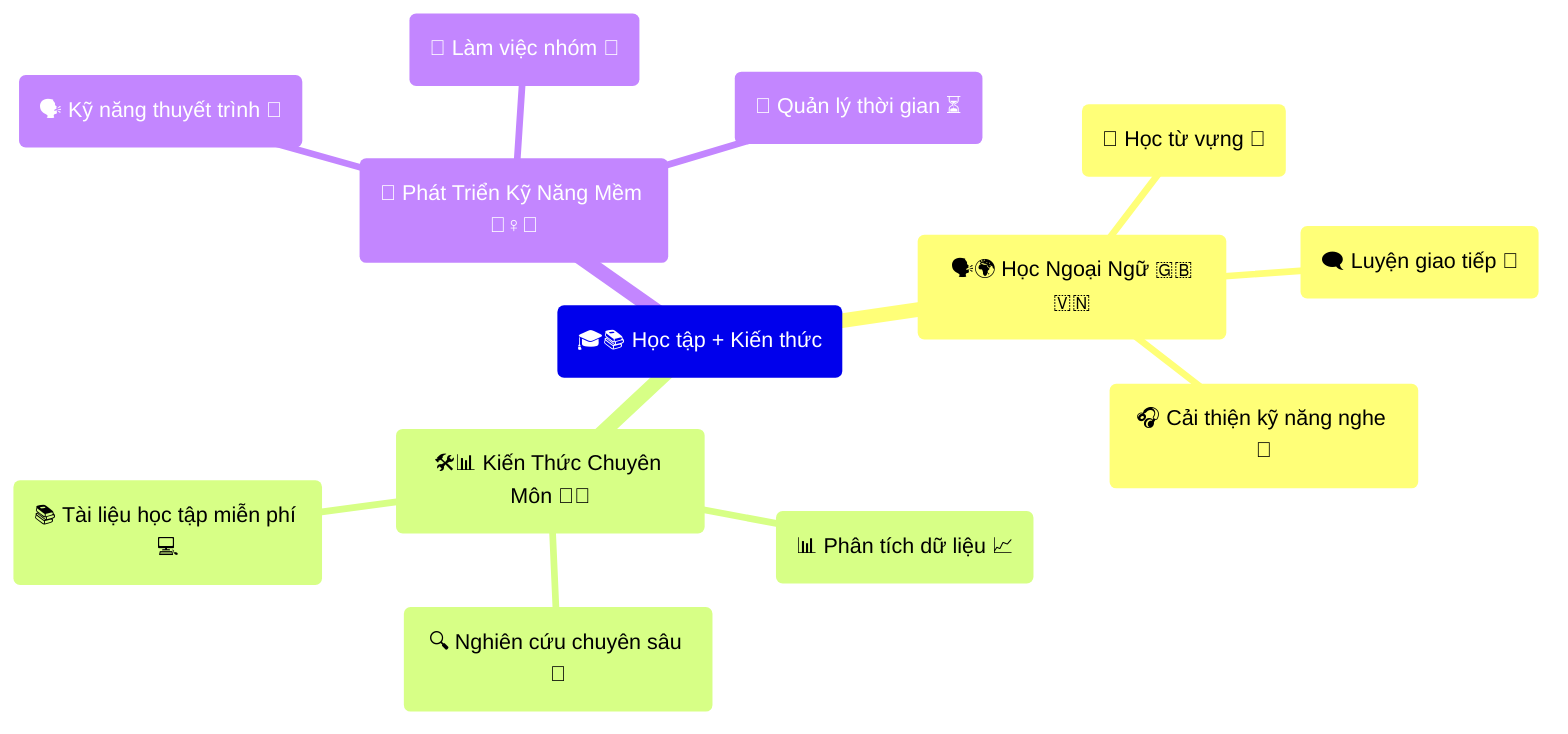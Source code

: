 mindmap
  root(🎓📚 Học tập + Kiến thức)
    subgoal1(🗣️🌍 Học Ngoại Ngữ 🇬🇧🇻🇳)
      subgoal1a(📖 Học từ vựng 📝)
      subgoal1b(🗨️ Luyện giao tiếp 💬)
      subgoal1c(🎧 Cải thiện kỹ năng nghe 🎵)
    subgoal2(🛠️📊 Kiến Thức Chuyên Môn 🧠📑)
      subgoal2a(📊 Phân tích dữ liệu 📈)
      subgoal2b(🔍 Nghiên cứu chuyên sâu 🧬)
      subgoal2c(📚 Tài liệu học tập miễn phí 💻)
    subgoal3(🧩 Phát Triển Kỹ Năng Mềm 🤹‍♀️✨)
      subgoal3a(🗣️ Kỹ năng thuyết trình 🎤)
      subgoal3b(🤝 Làm việc nhóm 👥)
      subgoal3c(🎯 Quản lý thời gian ⏳)